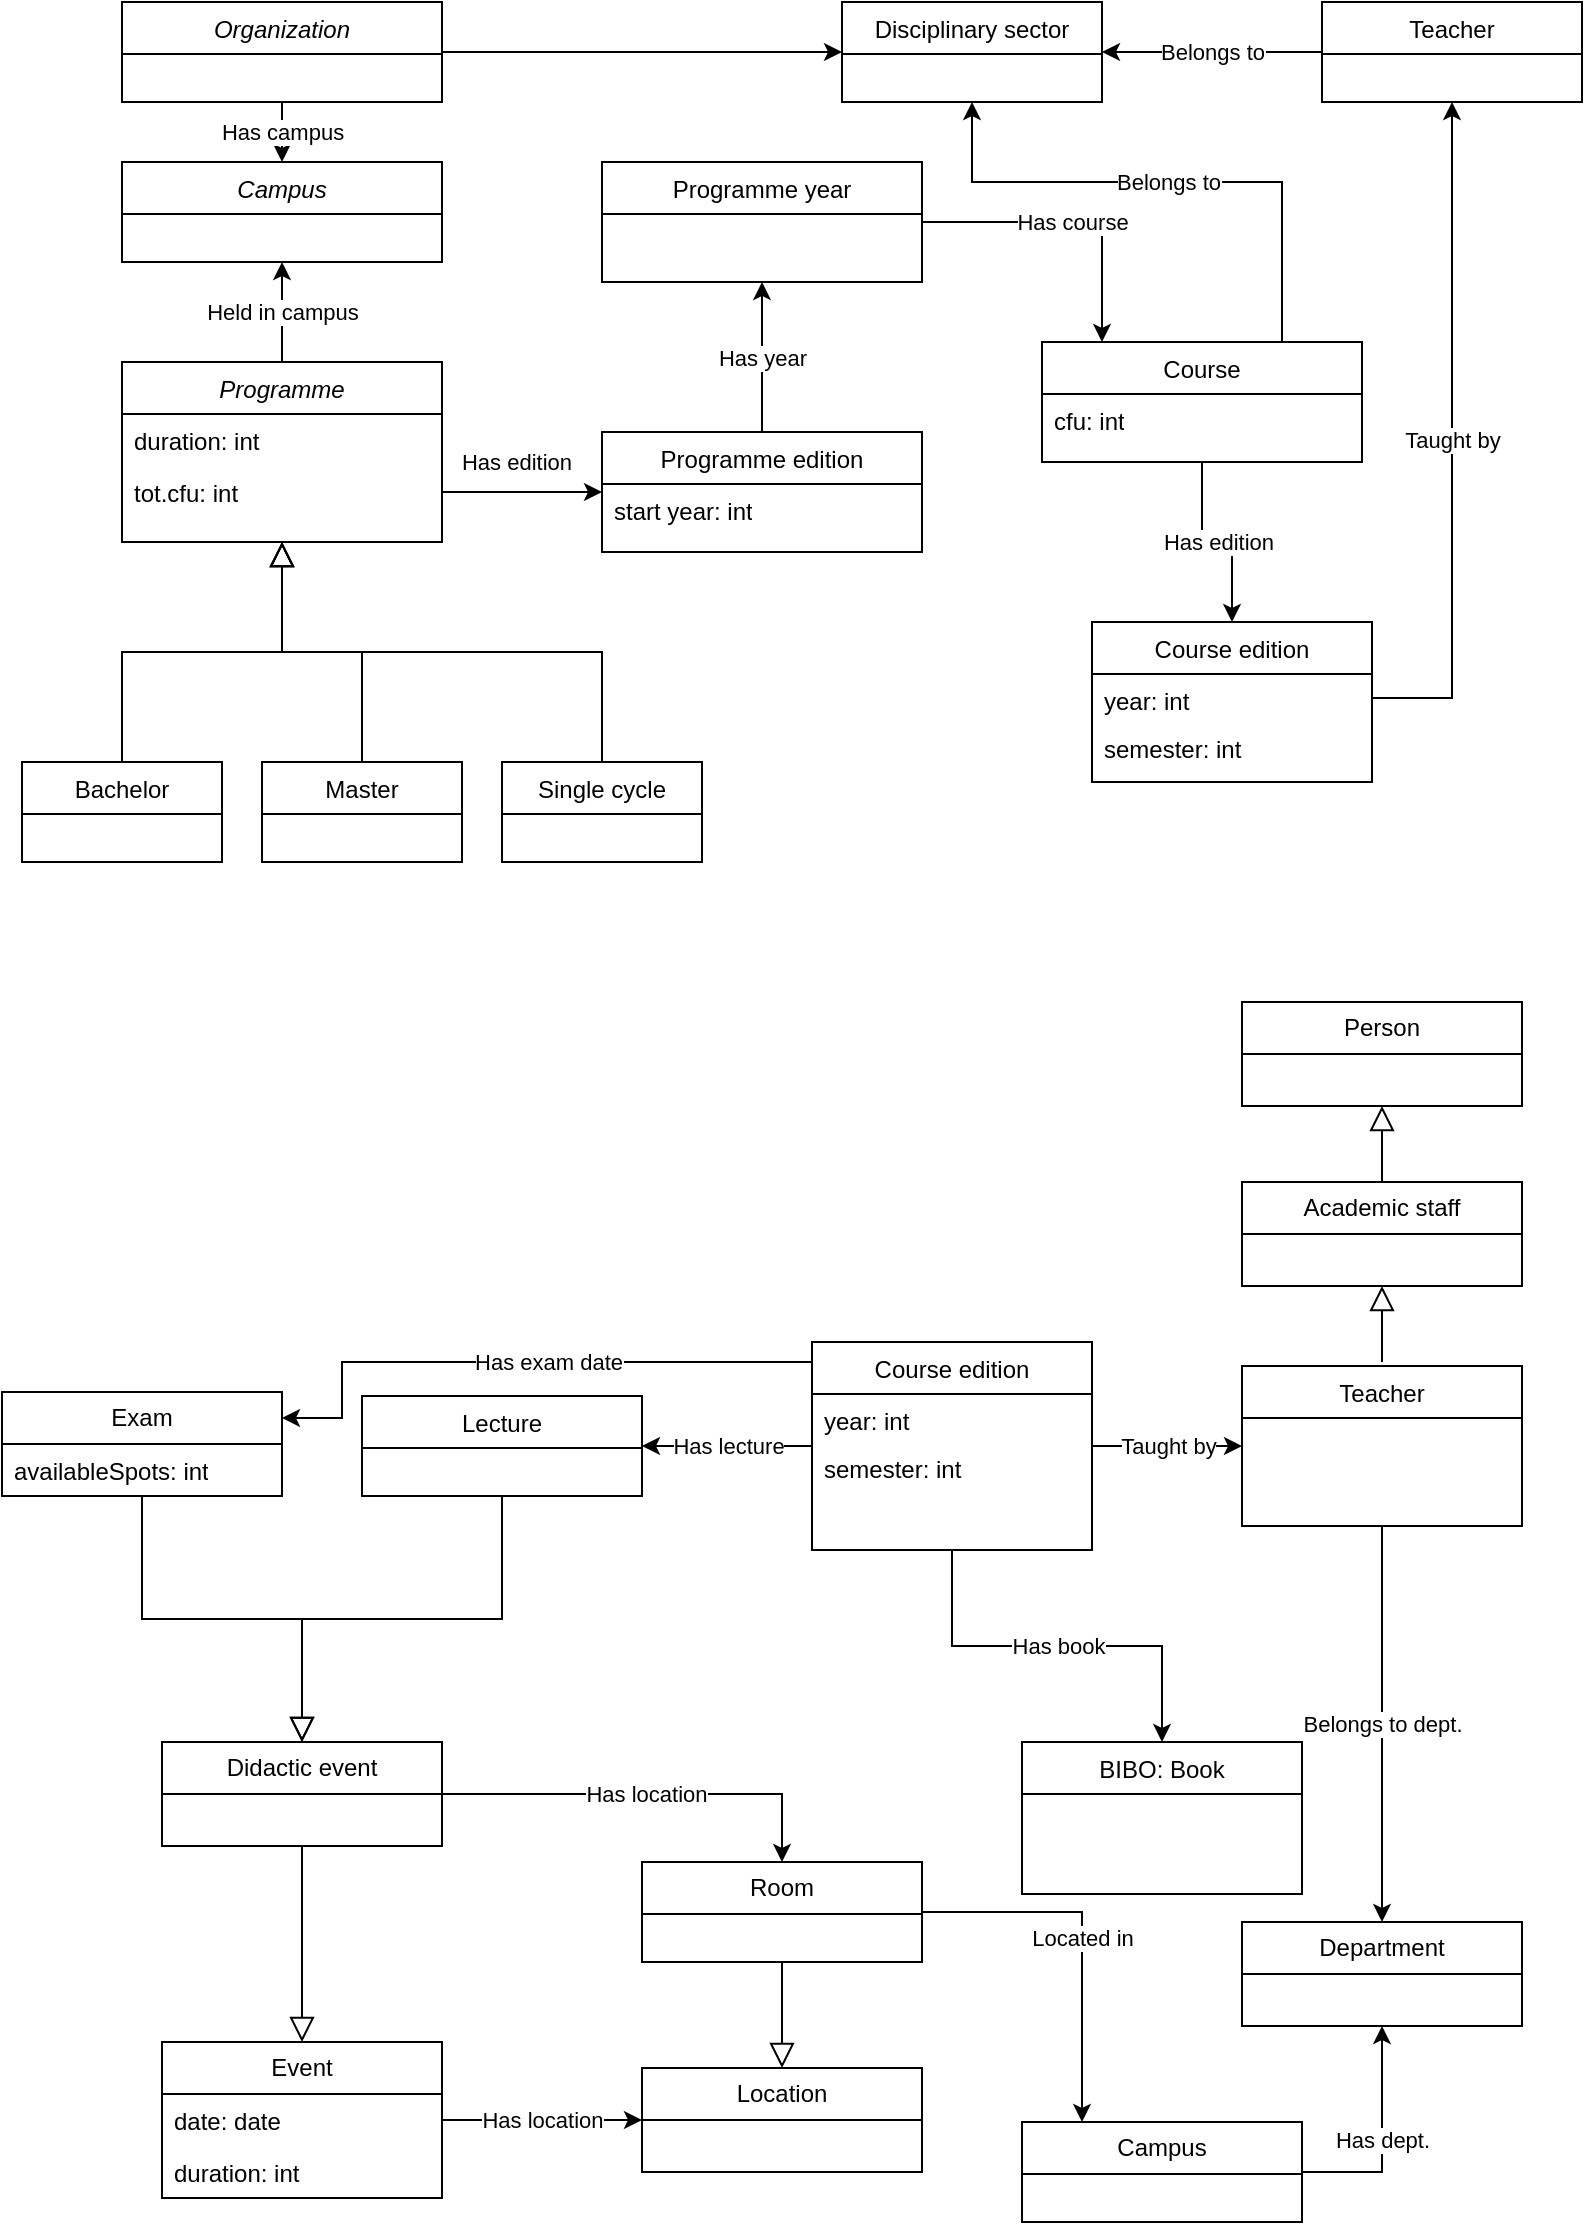 <mxfile version="21.3.8" type="device">
  <diagram id="C5RBs43oDa-KdzZeNtuy" name="Page-1">
    <mxGraphModel dx="1434" dy="782" grid="1" gridSize="10" guides="1" tooltips="1" connect="1" arrows="1" fold="1" page="1" pageScale="1" pageWidth="827" pageHeight="1169" math="0" shadow="0">
      <root>
        <mxCell id="WIyWlLk6GJQsqaUBKTNV-0" />
        <mxCell id="WIyWlLk6GJQsqaUBKTNV-1" parent="WIyWlLk6GJQsqaUBKTNV-0" />
        <mxCell id="c99zmzuJhxMTpb-uhjpO-42" value="Held in campus" style="edgeStyle=orthogonalEdgeStyle;rounded=0;orthogonalLoop=1;jettySize=auto;html=1;exitX=0.5;exitY=0;exitDx=0;exitDy=0;entryX=0.5;entryY=1;entryDx=0;entryDy=0;" edge="1" parent="WIyWlLk6GJQsqaUBKTNV-1" source="zkfFHV4jXpPFQw0GAbJ--0" target="c99zmzuJhxMTpb-uhjpO-10">
          <mxGeometry relative="1" as="geometry" />
        </mxCell>
        <mxCell id="zkfFHV4jXpPFQw0GAbJ--0" value="Programme" style="swimlane;fontStyle=2;align=center;verticalAlign=top;childLayout=stackLayout;horizontal=1;startSize=26;horizontalStack=0;resizeParent=1;resizeLast=0;collapsible=1;marginBottom=0;rounded=0;shadow=0;strokeWidth=1;" parent="WIyWlLk6GJQsqaUBKTNV-1" vertex="1">
          <mxGeometry x="80" y="200" width="160" height="90" as="geometry">
            <mxRectangle x="230" y="140" width="160" height="26" as="alternateBounds" />
          </mxGeometry>
        </mxCell>
        <mxCell id="zkfFHV4jXpPFQw0GAbJ--1" value="duration: int" style="text;align=left;verticalAlign=top;spacingLeft=4;spacingRight=4;overflow=hidden;rotatable=0;points=[[0,0.5],[1,0.5]];portConstraint=eastwest;" parent="zkfFHV4jXpPFQw0GAbJ--0" vertex="1">
          <mxGeometry y="26" width="160" height="26" as="geometry" />
        </mxCell>
        <mxCell id="zkfFHV4jXpPFQw0GAbJ--2" value="tot.cfu: int" style="text;align=left;verticalAlign=top;spacingLeft=4;spacingRight=4;overflow=hidden;rotatable=0;points=[[0,0.5],[1,0.5]];portConstraint=eastwest;rounded=0;shadow=0;html=0;" parent="zkfFHV4jXpPFQw0GAbJ--0" vertex="1">
          <mxGeometry y="52" width="160" height="26" as="geometry" />
        </mxCell>
        <mxCell id="zkfFHV4jXpPFQw0GAbJ--6" value="Bachelor" style="swimlane;fontStyle=0;align=center;verticalAlign=top;childLayout=stackLayout;horizontal=1;startSize=26;horizontalStack=0;resizeParent=1;resizeLast=0;collapsible=1;marginBottom=0;rounded=0;shadow=0;strokeWidth=1;" parent="WIyWlLk6GJQsqaUBKTNV-1" vertex="1">
          <mxGeometry x="30" y="400" width="100" height="50" as="geometry">
            <mxRectangle x="130" y="380" width="160" height="26" as="alternateBounds" />
          </mxGeometry>
        </mxCell>
        <mxCell id="zkfFHV4jXpPFQw0GAbJ--12" value="" style="endArrow=block;endSize=10;endFill=0;shadow=0;strokeWidth=1;rounded=0;edgeStyle=elbowEdgeStyle;elbow=vertical;" parent="WIyWlLk6GJQsqaUBKTNV-1" source="zkfFHV4jXpPFQw0GAbJ--6" target="zkfFHV4jXpPFQw0GAbJ--0" edge="1">
          <mxGeometry width="160" relative="1" as="geometry">
            <mxPoint x="130" y="313" as="sourcePoint" />
            <mxPoint x="130" y="313" as="targetPoint" />
          </mxGeometry>
        </mxCell>
        <mxCell id="zkfFHV4jXpPFQw0GAbJ--13" value="Master" style="swimlane;fontStyle=0;align=center;verticalAlign=top;childLayout=stackLayout;horizontal=1;startSize=26;horizontalStack=0;resizeParent=1;resizeLast=0;collapsible=1;marginBottom=0;rounded=0;shadow=0;strokeWidth=1;" parent="WIyWlLk6GJQsqaUBKTNV-1" vertex="1">
          <mxGeometry x="150" y="400" width="100" height="50" as="geometry">
            <mxRectangle x="340" y="380" width="170" height="26" as="alternateBounds" />
          </mxGeometry>
        </mxCell>
        <mxCell id="zkfFHV4jXpPFQw0GAbJ--16" value="" style="endArrow=block;endSize=10;endFill=0;shadow=0;strokeWidth=1;rounded=0;edgeStyle=elbowEdgeStyle;elbow=vertical;" parent="WIyWlLk6GJQsqaUBKTNV-1" source="zkfFHV4jXpPFQw0GAbJ--13" target="zkfFHV4jXpPFQw0GAbJ--0" edge="1">
          <mxGeometry width="160" relative="1" as="geometry">
            <mxPoint x="140" y="483" as="sourcePoint" />
            <mxPoint x="240" y="381" as="targetPoint" />
          </mxGeometry>
        </mxCell>
        <mxCell id="c99zmzuJhxMTpb-uhjpO-16" value="Has year" style="edgeStyle=orthogonalEdgeStyle;rounded=0;orthogonalLoop=1;jettySize=auto;html=1;" edge="1" parent="WIyWlLk6GJQsqaUBKTNV-1" source="zkfFHV4jXpPFQw0GAbJ--17" target="c99zmzuJhxMTpb-uhjpO-15">
          <mxGeometry relative="1" as="geometry" />
        </mxCell>
        <mxCell id="zkfFHV4jXpPFQw0GAbJ--17" value="Programme edition" style="swimlane;fontStyle=0;align=center;verticalAlign=top;childLayout=stackLayout;horizontal=1;startSize=26;horizontalStack=0;resizeParent=1;resizeLast=0;collapsible=1;marginBottom=0;rounded=0;shadow=0;strokeWidth=1;" parent="WIyWlLk6GJQsqaUBKTNV-1" vertex="1">
          <mxGeometry x="320" y="235" width="160" height="60" as="geometry">
            <mxRectangle x="550" y="140" width="160" height="26" as="alternateBounds" />
          </mxGeometry>
        </mxCell>
        <mxCell id="c99zmzuJhxMTpb-uhjpO-38" value="&lt;div&gt;start year: int&lt;/div&gt;&lt;div&gt;&lt;br&gt;&lt;/div&gt;" style="text;strokeColor=none;fillColor=none;align=left;verticalAlign=top;spacingLeft=4;spacingRight=4;overflow=hidden;rotatable=0;points=[[0,0.5],[1,0.5]];portConstraint=eastwest;whiteSpace=wrap;html=1;" vertex="1" parent="zkfFHV4jXpPFQw0GAbJ--17">
          <mxGeometry y="26" width="160" height="26" as="geometry" />
        </mxCell>
        <mxCell id="c99zmzuJhxMTpb-uhjpO-1" value="Single cycle" style="swimlane;fontStyle=0;align=center;verticalAlign=top;childLayout=stackLayout;horizontal=1;startSize=26;horizontalStack=0;resizeParent=1;resizeLast=0;collapsible=1;marginBottom=0;rounded=0;shadow=0;strokeWidth=1;" vertex="1" parent="WIyWlLk6GJQsqaUBKTNV-1">
          <mxGeometry x="270" y="400" width="100" height="50" as="geometry">
            <mxRectangle x="340" y="380" width="170" height="26" as="alternateBounds" />
          </mxGeometry>
        </mxCell>
        <mxCell id="c99zmzuJhxMTpb-uhjpO-3" value="" style="endArrow=block;endSize=10;endFill=0;shadow=0;strokeWidth=1;rounded=0;edgeStyle=elbowEdgeStyle;elbow=vertical;exitX=0.5;exitY=0;exitDx=0;exitDy=0;" edge="1" parent="WIyWlLk6GJQsqaUBKTNV-1" source="c99zmzuJhxMTpb-uhjpO-1" target="zkfFHV4jXpPFQw0GAbJ--0">
          <mxGeometry width="160" relative="1" as="geometry">
            <mxPoint x="70" y="480" as="sourcePoint" />
            <mxPoint x="240" y="378" as="targetPoint" />
          </mxGeometry>
        </mxCell>
        <mxCell id="c99zmzuJhxMTpb-uhjpO-11" value="Has campus" style="edgeStyle=orthogonalEdgeStyle;rounded=0;orthogonalLoop=1;jettySize=auto;html=1;" edge="1" parent="WIyWlLk6GJQsqaUBKTNV-1" source="c99zmzuJhxMTpb-uhjpO-4" target="c99zmzuJhxMTpb-uhjpO-10">
          <mxGeometry relative="1" as="geometry" />
        </mxCell>
        <mxCell id="c99zmzuJhxMTpb-uhjpO-36" style="edgeStyle=orthogonalEdgeStyle;rounded=0;orthogonalLoop=1;jettySize=auto;html=1;exitX=1;exitY=0.5;exitDx=0;exitDy=0;entryX=0;entryY=0.5;entryDx=0;entryDy=0;" edge="1" parent="WIyWlLk6GJQsqaUBKTNV-1" source="c99zmzuJhxMTpb-uhjpO-4" target="c99zmzuJhxMTpb-uhjpO-28">
          <mxGeometry relative="1" as="geometry" />
        </mxCell>
        <mxCell id="c99zmzuJhxMTpb-uhjpO-4" value="Organization" style="swimlane;fontStyle=2;align=center;verticalAlign=top;childLayout=stackLayout;horizontal=1;startSize=26;horizontalStack=0;resizeParent=1;resizeLast=0;collapsible=1;marginBottom=0;rounded=0;shadow=0;strokeWidth=1;" vertex="1" parent="WIyWlLk6GJQsqaUBKTNV-1">
          <mxGeometry x="80" y="20" width="160" height="50" as="geometry">
            <mxRectangle x="230" y="140" width="160" height="26" as="alternateBounds" />
          </mxGeometry>
        </mxCell>
        <mxCell id="c99zmzuJhxMTpb-uhjpO-10" value="Campus" style="swimlane;fontStyle=2;align=center;verticalAlign=top;childLayout=stackLayout;horizontal=1;startSize=26;horizontalStack=0;resizeParent=1;resizeLast=0;collapsible=1;marginBottom=0;rounded=0;shadow=0;strokeWidth=1;" vertex="1" parent="WIyWlLk6GJQsqaUBKTNV-1">
          <mxGeometry x="80" y="100" width="160" height="50" as="geometry">
            <mxRectangle x="230" y="140" width="160" height="26" as="alternateBounds" />
          </mxGeometry>
        </mxCell>
        <mxCell id="c99zmzuJhxMTpb-uhjpO-14" value="Has edition" style="edgeStyle=orthogonalEdgeStyle;rounded=0;orthogonalLoop=1;jettySize=auto;html=1;exitX=1;exitY=0.5;exitDx=0;exitDy=0;entryX=0;entryY=0.5;entryDx=0;entryDy=0;" edge="1" parent="WIyWlLk6GJQsqaUBKTNV-1" source="zkfFHV4jXpPFQw0GAbJ--2" target="zkfFHV4jXpPFQw0GAbJ--17">
          <mxGeometry x="-0.091" y="15" relative="1" as="geometry">
            <mxPoint as="offset" />
          </mxGeometry>
        </mxCell>
        <mxCell id="c99zmzuJhxMTpb-uhjpO-18" value="Has course" style="edgeStyle=orthogonalEdgeStyle;rounded=0;orthogonalLoop=1;jettySize=auto;html=1;" edge="1" parent="WIyWlLk6GJQsqaUBKTNV-1" source="c99zmzuJhxMTpb-uhjpO-15" target="c99zmzuJhxMTpb-uhjpO-17">
          <mxGeometry relative="1" as="geometry">
            <Array as="points">
              <mxPoint x="570" y="130" />
            </Array>
          </mxGeometry>
        </mxCell>
        <mxCell id="c99zmzuJhxMTpb-uhjpO-15" value="Programme year" style="swimlane;fontStyle=0;align=center;verticalAlign=top;childLayout=stackLayout;horizontal=1;startSize=26;horizontalStack=0;resizeParent=1;resizeLast=0;collapsible=1;marginBottom=0;rounded=0;shadow=0;strokeWidth=1;" vertex="1" parent="WIyWlLk6GJQsqaUBKTNV-1">
          <mxGeometry x="320" y="100" width="160" height="60" as="geometry">
            <mxRectangle x="550" y="140" width="160" height="26" as="alternateBounds" />
          </mxGeometry>
        </mxCell>
        <mxCell id="c99zmzuJhxMTpb-uhjpO-25" value="Has edition" style="edgeStyle=orthogonalEdgeStyle;rounded=0;orthogonalLoop=1;jettySize=auto;html=1;" edge="1" parent="WIyWlLk6GJQsqaUBKTNV-1" source="c99zmzuJhxMTpb-uhjpO-17" target="c99zmzuJhxMTpb-uhjpO-23">
          <mxGeometry relative="1" as="geometry" />
        </mxCell>
        <mxCell id="c99zmzuJhxMTpb-uhjpO-43" value="Belongs to" style="edgeStyle=orthogonalEdgeStyle;rounded=0;orthogonalLoop=1;jettySize=auto;html=1;exitX=0.75;exitY=0;exitDx=0;exitDy=0;entryX=0.5;entryY=1;entryDx=0;entryDy=0;" edge="1" parent="WIyWlLk6GJQsqaUBKTNV-1" source="c99zmzuJhxMTpb-uhjpO-17" target="c99zmzuJhxMTpb-uhjpO-28">
          <mxGeometry relative="1" as="geometry">
            <Array as="points">
              <mxPoint x="660" y="110" />
              <mxPoint x="505" y="110" />
            </Array>
          </mxGeometry>
        </mxCell>
        <mxCell id="c99zmzuJhxMTpb-uhjpO-17" value="Course" style="swimlane;fontStyle=0;align=center;verticalAlign=top;childLayout=stackLayout;horizontal=1;startSize=26;horizontalStack=0;resizeParent=1;resizeLast=0;collapsible=1;marginBottom=0;rounded=0;shadow=0;strokeWidth=1;" vertex="1" parent="WIyWlLk6GJQsqaUBKTNV-1">
          <mxGeometry x="540" y="190" width="160" height="60" as="geometry">
            <mxRectangle x="550" y="140" width="160" height="26" as="alternateBounds" />
          </mxGeometry>
        </mxCell>
        <mxCell id="c99zmzuJhxMTpb-uhjpO-21" value="cfu: int" style="text;strokeColor=none;fillColor=none;align=left;verticalAlign=top;spacingLeft=4;spacingRight=4;overflow=hidden;rotatable=0;points=[[0,0.5],[1,0.5]];portConstraint=eastwest;whiteSpace=wrap;html=1;" vertex="1" parent="c99zmzuJhxMTpb-uhjpO-17">
          <mxGeometry y="26" width="160" height="34" as="geometry" />
        </mxCell>
        <mxCell id="c99zmzuJhxMTpb-uhjpO-23" value="Course edition" style="swimlane;fontStyle=0;align=center;verticalAlign=top;childLayout=stackLayout;horizontal=1;startSize=26;horizontalStack=0;resizeParent=1;resizeLast=0;collapsible=1;marginBottom=0;rounded=0;shadow=0;strokeWidth=1;" vertex="1" parent="WIyWlLk6GJQsqaUBKTNV-1">
          <mxGeometry x="565" y="330" width="140" height="80" as="geometry">
            <mxRectangle x="550" y="140" width="160" height="26" as="alternateBounds" />
          </mxGeometry>
        </mxCell>
        <mxCell id="c99zmzuJhxMTpb-uhjpO-24" value="&lt;div&gt;year: int&lt;/div&gt;" style="text;strokeColor=none;fillColor=none;align=left;verticalAlign=top;spacingLeft=4;spacingRight=4;overflow=hidden;rotatable=0;points=[[0,0.5],[1,0.5]];portConstraint=eastwest;whiteSpace=wrap;html=1;" vertex="1" parent="c99zmzuJhxMTpb-uhjpO-23">
          <mxGeometry y="26" width="140" height="24" as="geometry" />
        </mxCell>
        <mxCell id="c99zmzuJhxMTpb-uhjpO-26" value="semester: int" style="text;strokeColor=none;fillColor=none;align=left;verticalAlign=top;spacingLeft=4;spacingRight=4;overflow=hidden;rotatable=0;points=[[0,0.5],[1,0.5]];portConstraint=eastwest;whiteSpace=wrap;html=1;" vertex="1" parent="c99zmzuJhxMTpb-uhjpO-23">
          <mxGeometry y="50" width="140" height="30" as="geometry" />
        </mxCell>
        <mxCell id="c99zmzuJhxMTpb-uhjpO-28" value="Disciplinary sector" style="swimlane;fontStyle=0;align=center;verticalAlign=top;childLayout=stackLayout;horizontal=1;startSize=26;horizontalStack=0;resizeParent=1;resizeLast=0;collapsible=1;marginBottom=0;rounded=0;shadow=0;strokeWidth=1;" vertex="1" parent="WIyWlLk6GJQsqaUBKTNV-1">
          <mxGeometry x="440" y="20" width="130" height="50" as="geometry">
            <mxRectangle x="550" y="140" width="160" height="26" as="alternateBounds" />
          </mxGeometry>
        </mxCell>
        <mxCell id="c99zmzuJhxMTpb-uhjpO-35" value="Belongs to" style="edgeStyle=orthogonalEdgeStyle;rounded=0;orthogonalLoop=1;jettySize=auto;html=1;exitX=0;exitY=0.5;exitDx=0;exitDy=0;entryX=1;entryY=0.5;entryDx=0;entryDy=0;" edge="1" parent="WIyWlLk6GJQsqaUBKTNV-1" source="c99zmzuJhxMTpb-uhjpO-33" target="c99zmzuJhxMTpb-uhjpO-28">
          <mxGeometry relative="1" as="geometry" />
        </mxCell>
        <mxCell id="c99zmzuJhxMTpb-uhjpO-33" value="Teacher" style="swimlane;fontStyle=0;align=center;verticalAlign=top;childLayout=stackLayout;horizontal=1;startSize=26;horizontalStack=0;resizeParent=1;resizeLast=0;collapsible=1;marginBottom=0;rounded=0;shadow=0;strokeWidth=1;" vertex="1" parent="WIyWlLk6GJQsqaUBKTNV-1">
          <mxGeometry x="680" y="20" width="130" height="50" as="geometry">
            <mxRectangle x="550" y="140" width="160" height="26" as="alternateBounds" />
          </mxGeometry>
        </mxCell>
        <mxCell id="c99zmzuJhxMTpb-uhjpO-41" value="Taught by" style="edgeStyle=orthogonalEdgeStyle;rounded=0;orthogonalLoop=1;jettySize=auto;html=1;exitX=1;exitY=0.5;exitDx=0;exitDy=0;entryX=0.5;entryY=1;entryDx=0;entryDy=0;" edge="1" parent="WIyWlLk6GJQsqaUBKTNV-1" source="c99zmzuJhxMTpb-uhjpO-24" target="c99zmzuJhxMTpb-uhjpO-33">
          <mxGeometry relative="1" as="geometry" />
        </mxCell>
        <mxCell id="c99zmzuJhxMTpb-uhjpO-50" value="Taught by" style="edgeStyle=orthogonalEdgeStyle;rounded=0;orthogonalLoop=1;jettySize=auto;html=1;" edge="1" parent="WIyWlLk6GJQsqaUBKTNV-1" source="c99zmzuJhxMTpb-uhjpO-44" target="c99zmzuJhxMTpb-uhjpO-47">
          <mxGeometry relative="1" as="geometry" />
        </mxCell>
        <mxCell id="c99zmzuJhxMTpb-uhjpO-56" value="Has lecture" style="edgeStyle=orthogonalEdgeStyle;rounded=0;orthogonalLoop=1;jettySize=auto;html=1;" edge="1" parent="WIyWlLk6GJQsqaUBKTNV-1" source="c99zmzuJhxMTpb-uhjpO-44" target="c99zmzuJhxMTpb-uhjpO-52">
          <mxGeometry relative="1" as="geometry" />
        </mxCell>
        <mxCell id="c99zmzuJhxMTpb-uhjpO-88" value="Has book" style="edgeStyle=orthogonalEdgeStyle;rounded=0;orthogonalLoop=1;jettySize=auto;html=1;" edge="1" parent="WIyWlLk6GJQsqaUBKTNV-1" source="c99zmzuJhxMTpb-uhjpO-44" target="c99zmzuJhxMTpb-uhjpO-85">
          <mxGeometry relative="1" as="geometry" />
        </mxCell>
        <mxCell id="c99zmzuJhxMTpb-uhjpO-44" value="Course edition" style="swimlane;fontStyle=0;align=center;verticalAlign=top;childLayout=stackLayout;horizontal=1;startSize=26;horizontalStack=0;resizeParent=1;resizeLast=0;collapsible=1;marginBottom=0;rounded=0;shadow=0;strokeWidth=1;" vertex="1" parent="WIyWlLk6GJQsqaUBKTNV-1">
          <mxGeometry x="425" y="690" width="140" height="104" as="geometry">
            <mxRectangle x="550" y="140" width="160" height="26" as="alternateBounds" />
          </mxGeometry>
        </mxCell>
        <mxCell id="c99zmzuJhxMTpb-uhjpO-51" value="&lt;div&gt;year: int&lt;/div&gt;" style="text;strokeColor=none;fillColor=none;align=left;verticalAlign=top;spacingLeft=4;spacingRight=4;overflow=hidden;rotatable=0;points=[[0,0.5],[1,0.5]];portConstraint=eastwest;whiteSpace=wrap;html=1;" vertex="1" parent="c99zmzuJhxMTpb-uhjpO-44">
          <mxGeometry y="26" width="140" height="24" as="geometry" />
        </mxCell>
        <mxCell id="c99zmzuJhxMTpb-uhjpO-46" value="semester: int" style="text;strokeColor=none;fillColor=none;align=left;verticalAlign=top;spacingLeft=4;spacingRight=4;overflow=hidden;rotatable=0;points=[[0,0.5],[1,0.5]];portConstraint=eastwest;whiteSpace=wrap;html=1;" vertex="1" parent="c99zmzuJhxMTpb-uhjpO-44">
          <mxGeometry y="50" width="140" height="30" as="geometry" />
        </mxCell>
        <mxCell id="c99zmzuJhxMTpb-uhjpO-100" value="Belongs to dept." style="edgeStyle=orthogonalEdgeStyle;rounded=0;orthogonalLoop=1;jettySize=auto;html=1;exitX=0.5;exitY=1;exitDx=0;exitDy=0;entryX=0.5;entryY=0;entryDx=0;entryDy=0;" edge="1" parent="WIyWlLk6GJQsqaUBKTNV-1" source="c99zmzuJhxMTpb-uhjpO-47" target="c99zmzuJhxMTpb-uhjpO-96">
          <mxGeometry relative="1" as="geometry">
            <mxPoint x="495.94" y="576.004" as="targetPoint" />
            <Array as="points" />
          </mxGeometry>
        </mxCell>
        <mxCell id="c99zmzuJhxMTpb-uhjpO-47" value="Teacher" style="swimlane;fontStyle=0;align=center;verticalAlign=top;childLayout=stackLayout;horizontal=1;startSize=26;horizontalStack=0;resizeParent=1;resizeLast=0;collapsible=1;marginBottom=0;rounded=0;shadow=0;strokeWidth=1;" vertex="1" parent="WIyWlLk6GJQsqaUBKTNV-1">
          <mxGeometry x="640" y="702" width="140" height="80" as="geometry">
            <mxRectangle x="550" y="140" width="160" height="26" as="alternateBounds" />
          </mxGeometry>
        </mxCell>
        <mxCell id="c99zmzuJhxMTpb-uhjpO-52" value="Lecture" style="swimlane;fontStyle=0;align=center;verticalAlign=top;childLayout=stackLayout;horizontal=1;startSize=26;horizontalStack=0;resizeParent=1;resizeLast=0;collapsible=1;marginBottom=0;rounded=0;shadow=0;strokeWidth=1;" vertex="1" parent="WIyWlLk6GJQsqaUBKTNV-1">
          <mxGeometry x="200" y="717" width="140" height="50" as="geometry">
            <mxRectangle x="550" y="140" width="160" height="26" as="alternateBounds" />
          </mxGeometry>
        </mxCell>
        <mxCell id="c99zmzuJhxMTpb-uhjpO-57" value="Exam" style="swimlane;fontStyle=0;childLayout=stackLayout;horizontal=1;startSize=26;fillColor=none;horizontalStack=0;resizeParent=1;resizeParentMax=0;resizeLast=0;collapsible=1;marginBottom=0;whiteSpace=wrap;html=1;" vertex="1" parent="WIyWlLk6GJQsqaUBKTNV-1">
          <mxGeometry x="20" y="715" width="140" height="52" as="geometry" />
        </mxCell>
        <mxCell id="c99zmzuJhxMTpb-uhjpO-58" value="availableSpots: int" style="text;strokeColor=none;fillColor=none;align=left;verticalAlign=top;spacingLeft=4;spacingRight=4;overflow=hidden;rotatable=0;points=[[0,0.5],[1,0.5]];portConstraint=eastwest;whiteSpace=wrap;html=1;" vertex="1" parent="c99zmzuJhxMTpb-uhjpO-57">
          <mxGeometry y="26" width="140" height="26" as="geometry" />
        </mxCell>
        <mxCell id="c99zmzuJhxMTpb-uhjpO-64" value="" style="endArrow=block;endSize=10;endFill=0;shadow=0;strokeWidth=1;rounded=0;edgeStyle=elbowEdgeStyle;elbow=vertical;exitX=0.5;exitY=1;exitDx=0;exitDy=0;entryX=0.5;entryY=0;entryDx=0;entryDy=0;" edge="1" parent="WIyWlLk6GJQsqaUBKTNV-1" source="c99zmzuJhxMTpb-uhjpO-52" target="c99zmzuJhxMTpb-uhjpO-65">
          <mxGeometry width="160" relative="1" as="geometry">
            <mxPoint x="210" y="840" as="sourcePoint" />
            <mxPoint x="240" y="910" as="targetPoint" />
          </mxGeometry>
        </mxCell>
        <mxCell id="c99zmzuJhxMTpb-uhjpO-83" value="Has location" style="edgeStyle=orthogonalEdgeStyle;rounded=0;orthogonalLoop=1;jettySize=auto;html=1;" edge="1" parent="WIyWlLk6GJQsqaUBKTNV-1" source="c99zmzuJhxMTpb-uhjpO-65" target="c99zmzuJhxMTpb-uhjpO-81">
          <mxGeometry relative="1" as="geometry" />
        </mxCell>
        <mxCell id="c99zmzuJhxMTpb-uhjpO-65" value="Didactic event" style="swimlane;fontStyle=0;childLayout=stackLayout;horizontal=1;startSize=26;fillColor=none;horizontalStack=0;resizeParent=1;resizeParentMax=0;resizeLast=0;collapsible=1;marginBottom=0;whiteSpace=wrap;html=1;" vertex="1" parent="WIyWlLk6GJQsqaUBKTNV-1">
          <mxGeometry x="100" y="890" width="140" height="52" as="geometry" />
        </mxCell>
        <mxCell id="c99zmzuJhxMTpb-uhjpO-69" value="" style="endArrow=block;endSize=10;endFill=0;shadow=0;strokeWidth=1;rounded=0;edgeStyle=elbowEdgeStyle;elbow=vertical;exitX=0.5;exitY=1;exitDx=0;exitDy=0;entryX=0.5;entryY=0;entryDx=0;entryDy=0;" edge="1" parent="WIyWlLk6GJQsqaUBKTNV-1" source="c99zmzuJhxMTpb-uhjpO-57" target="c99zmzuJhxMTpb-uhjpO-65">
          <mxGeometry width="160" relative="1" as="geometry">
            <mxPoint x="200" y="840" as="sourcePoint" />
            <mxPoint x="290" y="890" as="targetPoint" />
          </mxGeometry>
        </mxCell>
        <mxCell id="c99zmzuJhxMTpb-uhjpO-70" value="Has exam date" style="edgeStyle=orthogonalEdgeStyle;rounded=0;orthogonalLoop=1;jettySize=auto;html=1;exitX=0;exitY=0.5;exitDx=0;exitDy=0;entryX=1;entryY=0.25;entryDx=0;entryDy=0;" edge="1" parent="WIyWlLk6GJQsqaUBKTNV-1" source="c99zmzuJhxMTpb-uhjpO-51" target="c99zmzuJhxMTpb-uhjpO-57">
          <mxGeometry relative="1" as="geometry">
            <Array as="points">
              <mxPoint x="425" y="700" />
              <mxPoint x="190" y="700" />
              <mxPoint x="190" y="728" />
            </Array>
          </mxGeometry>
        </mxCell>
        <mxCell id="c99zmzuJhxMTpb-uhjpO-80" value="Has location" style="edgeStyle=orthogonalEdgeStyle;rounded=0;orthogonalLoop=1;jettySize=auto;html=1;" edge="1" parent="WIyWlLk6GJQsqaUBKTNV-1" source="c99zmzuJhxMTpb-uhjpO-71" target="c99zmzuJhxMTpb-uhjpO-77">
          <mxGeometry relative="1" as="geometry" />
        </mxCell>
        <mxCell id="c99zmzuJhxMTpb-uhjpO-71" value="Event" style="swimlane;fontStyle=0;childLayout=stackLayout;horizontal=1;startSize=26;fillColor=none;horizontalStack=0;resizeParent=1;resizeParentMax=0;resizeLast=0;collapsible=1;marginBottom=0;whiteSpace=wrap;html=1;" vertex="1" parent="WIyWlLk6GJQsqaUBKTNV-1">
          <mxGeometry x="100" y="1040" width="140" height="78" as="geometry" />
        </mxCell>
        <mxCell id="c99zmzuJhxMTpb-uhjpO-72" value="date: date" style="text;strokeColor=none;fillColor=none;align=left;verticalAlign=top;spacingLeft=4;spacingRight=4;overflow=hidden;rotatable=0;points=[[0,0.5],[1,0.5]];portConstraint=eastwest;whiteSpace=wrap;html=1;" vertex="1" parent="c99zmzuJhxMTpb-uhjpO-71">
          <mxGeometry y="26" width="140" height="26" as="geometry" />
        </mxCell>
        <mxCell id="c99zmzuJhxMTpb-uhjpO-73" value="duration: int" style="text;strokeColor=none;fillColor=none;align=left;verticalAlign=top;spacingLeft=4;spacingRight=4;overflow=hidden;rotatable=0;points=[[0,0.5],[1,0.5]];portConstraint=eastwest;whiteSpace=wrap;html=1;" vertex="1" parent="c99zmzuJhxMTpb-uhjpO-71">
          <mxGeometry y="52" width="140" height="26" as="geometry" />
        </mxCell>
        <mxCell id="c99zmzuJhxMTpb-uhjpO-75" value="" style="endArrow=block;endSize=10;endFill=0;shadow=0;strokeWidth=1;rounded=0;edgeStyle=elbowEdgeStyle;elbow=vertical;exitX=0.5;exitY=1;exitDx=0;exitDy=0;entryX=0.5;entryY=0;entryDx=0;entryDy=0;" edge="1" parent="WIyWlLk6GJQsqaUBKTNV-1" source="c99zmzuJhxMTpb-uhjpO-65" target="c99zmzuJhxMTpb-uhjpO-71">
          <mxGeometry width="160" relative="1" as="geometry">
            <mxPoint x="390" y="960" as="sourcePoint" />
            <mxPoint x="490" y="1083" as="targetPoint" />
          </mxGeometry>
        </mxCell>
        <mxCell id="c99zmzuJhxMTpb-uhjpO-77" value="&lt;div&gt;Location&lt;/div&gt;" style="swimlane;fontStyle=0;childLayout=stackLayout;horizontal=1;startSize=26;fillColor=none;horizontalStack=0;resizeParent=1;resizeParentMax=0;resizeLast=0;collapsible=1;marginBottom=0;whiteSpace=wrap;html=1;" vertex="1" parent="WIyWlLk6GJQsqaUBKTNV-1">
          <mxGeometry x="340" y="1053" width="140" height="52" as="geometry" />
        </mxCell>
        <mxCell id="c99zmzuJhxMTpb-uhjpO-104" value="Located in" style="edgeStyle=orthogonalEdgeStyle;rounded=0;orthogonalLoop=1;jettySize=auto;html=1;" edge="1" parent="WIyWlLk6GJQsqaUBKTNV-1" source="c99zmzuJhxMTpb-uhjpO-81" target="c99zmzuJhxMTpb-uhjpO-103">
          <mxGeometry relative="1" as="geometry">
            <Array as="points">
              <mxPoint x="560" y="975" />
            </Array>
          </mxGeometry>
        </mxCell>
        <mxCell id="c99zmzuJhxMTpb-uhjpO-81" value="Room" style="swimlane;fontStyle=0;childLayout=stackLayout;horizontal=1;startSize=26;fillColor=none;horizontalStack=0;resizeParent=1;resizeParentMax=0;resizeLast=0;collapsible=1;marginBottom=0;whiteSpace=wrap;html=1;" vertex="1" parent="WIyWlLk6GJQsqaUBKTNV-1">
          <mxGeometry x="340" y="950" width="140" height="50" as="geometry" />
        </mxCell>
        <mxCell id="c99zmzuJhxMTpb-uhjpO-84" value="" style="endArrow=block;endSize=10;endFill=0;shadow=0;strokeWidth=1;rounded=0;edgeStyle=elbowEdgeStyle;elbow=vertical;exitX=0.5;exitY=1;exitDx=0;exitDy=0;entryX=0.5;entryY=0;entryDx=0;entryDy=0;" edge="1" parent="WIyWlLk6GJQsqaUBKTNV-1" source="c99zmzuJhxMTpb-uhjpO-81" target="c99zmzuJhxMTpb-uhjpO-77">
          <mxGeometry width="160" relative="1" as="geometry">
            <mxPoint x="180" y="952" as="sourcePoint" />
            <mxPoint x="180" y="1050" as="targetPoint" />
          </mxGeometry>
        </mxCell>
        <mxCell id="c99zmzuJhxMTpb-uhjpO-85" value="BIBO: Book" style="swimlane;fontStyle=0;align=center;verticalAlign=top;childLayout=stackLayout;horizontal=1;startSize=26;horizontalStack=0;resizeParent=1;resizeLast=0;collapsible=1;marginBottom=0;rounded=0;shadow=0;strokeWidth=1;" vertex="1" parent="WIyWlLk6GJQsqaUBKTNV-1">
          <mxGeometry x="530" y="890" width="140" height="76" as="geometry">
            <mxRectangle x="550" y="140" width="160" height="26" as="alternateBounds" />
          </mxGeometry>
        </mxCell>
        <mxCell id="c99zmzuJhxMTpb-uhjpO-89" value="Academic staff" style="swimlane;fontStyle=0;childLayout=stackLayout;horizontal=1;startSize=26;fillColor=none;horizontalStack=0;resizeParent=1;resizeParentMax=0;resizeLast=0;collapsible=1;marginBottom=0;whiteSpace=wrap;html=1;" vertex="1" parent="WIyWlLk6GJQsqaUBKTNV-1">
          <mxGeometry x="640" y="610" width="140" height="52" as="geometry" />
        </mxCell>
        <mxCell id="c99zmzuJhxMTpb-uhjpO-93" value="" style="endArrow=block;endSize=10;endFill=0;shadow=0;strokeWidth=1;rounded=0;edgeStyle=elbowEdgeStyle;elbow=vertical;entryX=0.5;entryY=1;entryDx=0;entryDy=0;" edge="1" parent="WIyWlLk6GJQsqaUBKTNV-1" target="c99zmzuJhxMTpb-uhjpO-89">
          <mxGeometry width="160" relative="1" as="geometry">
            <mxPoint x="710" y="700" as="sourcePoint" />
            <mxPoint x="180" y="1050" as="targetPoint" />
          </mxGeometry>
        </mxCell>
        <mxCell id="c99zmzuJhxMTpb-uhjpO-94" value="Person" style="swimlane;fontStyle=0;childLayout=stackLayout;horizontal=1;startSize=26;fillColor=none;horizontalStack=0;resizeParent=1;resizeParentMax=0;resizeLast=0;collapsible=1;marginBottom=0;whiteSpace=wrap;html=1;" vertex="1" parent="WIyWlLk6GJQsqaUBKTNV-1">
          <mxGeometry x="640" y="520" width="140" height="52" as="geometry" />
        </mxCell>
        <mxCell id="c99zmzuJhxMTpb-uhjpO-95" value="" style="endArrow=block;endSize=10;endFill=0;shadow=0;strokeWidth=1;rounded=0;edgeStyle=elbowEdgeStyle;elbow=vertical;entryX=0.5;entryY=1;entryDx=0;entryDy=0;" edge="1" parent="WIyWlLk6GJQsqaUBKTNV-1" target="c99zmzuJhxMTpb-uhjpO-94">
          <mxGeometry width="160" relative="1" as="geometry">
            <mxPoint x="710" y="610" as="sourcePoint" />
            <mxPoint x="720" y="672" as="targetPoint" />
          </mxGeometry>
        </mxCell>
        <mxCell id="c99zmzuJhxMTpb-uhjpO-96" value="Department" style="swimlane;fontStyle=0;childLayout=stackLayout;horizontal=1;startSize=26;fillColor=none;horizontalStack=0;resizeParent=1;resizeParentMax=0;resizeLast=0;collapsible=1;marginBottom=0;whiteSpace=wrap;html=1;" vertex="1" parent="WIyWlLk6GJQsqaUBKTNV-1">
          <mxGeometry x="640" y="980" width="140" height="52" as="geometry" />
        </mxCell>
        <mxCell id="c99zmzuJhxMTpb-uhjpO-106" value="Has dept." style="edgeStyle=orthogonalEdgeStyle;rounded=0;orthogonalLoop=1;jettySize=auto;html=1;exitX=1;exitY=0.5;exitDx=0;exitDy=0;entryX=0.5;entryY=1;entryDx=0;entryDy=0;" edge="1" parent="WIyWlLk6GJQsqaUBKTNV-1" source="c99zmzuJhxMTpb-uhjpO-103" target="c99zmzuJhxMTpb-uhjpO-96">
          <mxGeometry relative="1" as="geometry" />
        </mxCell>
        <mxCell id="c99zmzuJhxMTpb-uhjpO-103" value="Campus" style="swimlane;fontStyle=0;childLayout=stackLayout;horizontal=1;startSize=26;fillColor=none;horizontalStack=0;resizeParent=1;resizeParentMax=0;resizeLast=0;collapsible=1;marginBottom=0;whiteSpace=wrap;html=1;" vertex="1" parent="WIyWlLk6GJQsqaUBKTNV-1">
          <mxGeometry x="530" y="1080" width="140" height="50" as="geometry" />
        </mxCell>
      </root>
    </mxGraphModel>
  </diagram>
</mxfile>
